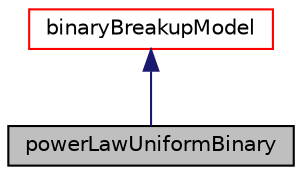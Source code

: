 digraph "powerLawUniformBinary"
{
  bgcolor="transparent";
  edge [fontname="Helvetica",fontsize="10",labelfontname="Helvetica",labelfontsize="10"];
  node [fontname="Helvetica",fontsize="10",shape=record];
  Node1 [label="powerLawUniformBinary",height=0.2,width=0.4,color="black", fillcolor="grey75", style="filled" fontcolor="black"];
  Node2 -> Node1 [dir="back",color="midnightblue",fontsize="10",style="solid",fontname="Helvetica"];
  Node2 [label="binaryBreakupModel",height=0.2,width=0.4,color="red",URL="$classFoam_1_1diameterModels_1_1binaryBreakupModel.html",tooltip="Base class for binary breakup models which give the breakup rate between a sizeGroup pair directly..."];
}
